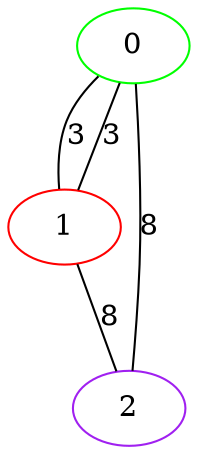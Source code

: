 graph "" {
0 [color=green, weight=2];
1 [color=red, weight=1];
2 [color=purple, weight=4];
0 -- 1  [key=0, label=3];
0 -- 1  [key=1, label=3];
0 -- 2  [key=0, label=8];
1 -- 2  [key=0, label=8];
}
